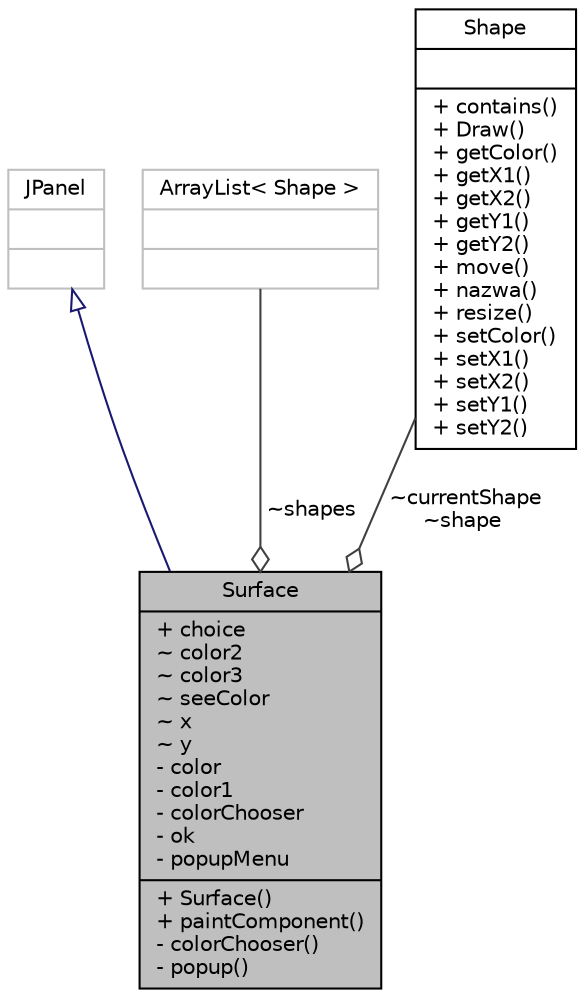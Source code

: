 digraph "Surface"
{
 // LATEX_PDF_SIZE
  edge [fontname="Helvetica",fontsize="10",labelfontname="Helvetica",labelfontsize="10"];
  node [fontname="Helvetica",fontsize="10",shape=record];
  Node1 [label="{Surface\n|+ choice\l~ color2\l~ color3\l~ seeColor\l~ x\l~ y\l- color\l- color1\l- colorChooser\l- ok\l- popupMenu\l|+ Surface()\l+ paintComponent()\l- colorChooser()\l- popup()\l}",height=0.2,width=0.4,color="black", fillcolor="grey75", style="filled", fontcolor="black",tooltip=" "];
  Node2 -> Node1 [dir="back",color="midnightblue",fontsize="10",style="solid",arrowtail="onormal"];
  Node2 [label="{JPanel\n||}",height=0.2,width=0.4,color="grey75", fillcolor="white", style="filled",tooltip=" "];
  Node3 -> Node1 [color="grey25",fontsize="10",style="solid",label=" ~shapes" ,arrowhead="odiamond"];
  Node3 [label="{ArrayList\< Shape \>\n||}",height=0.2,width=0.4,color="grey75", fillcolor="white", style="filled",tooltip=" "];
  Node4 -> Node1 [color="grey25",fontsize="10",style="solid",label=" ~currentShape\n~shape" ,arrowhead="odiamond"];
  Node4 [label="{Shape\n||+ contains()\l+ Draw()\l+ getColor()\l+ getX1()\l+ getX2()\l+ getY1()\l+ getY2()\l+ move()\l+ nazwa()\l+ resize()\l+ setColor()\l+ setX1()\l+ setX2()\l+ setY1()\l+ setY2()\l}",height=0.2,width=0.4,color="black", fillcolor="white", style="filled",URL="$interfaceShape.html",tooltip=" "];
}
